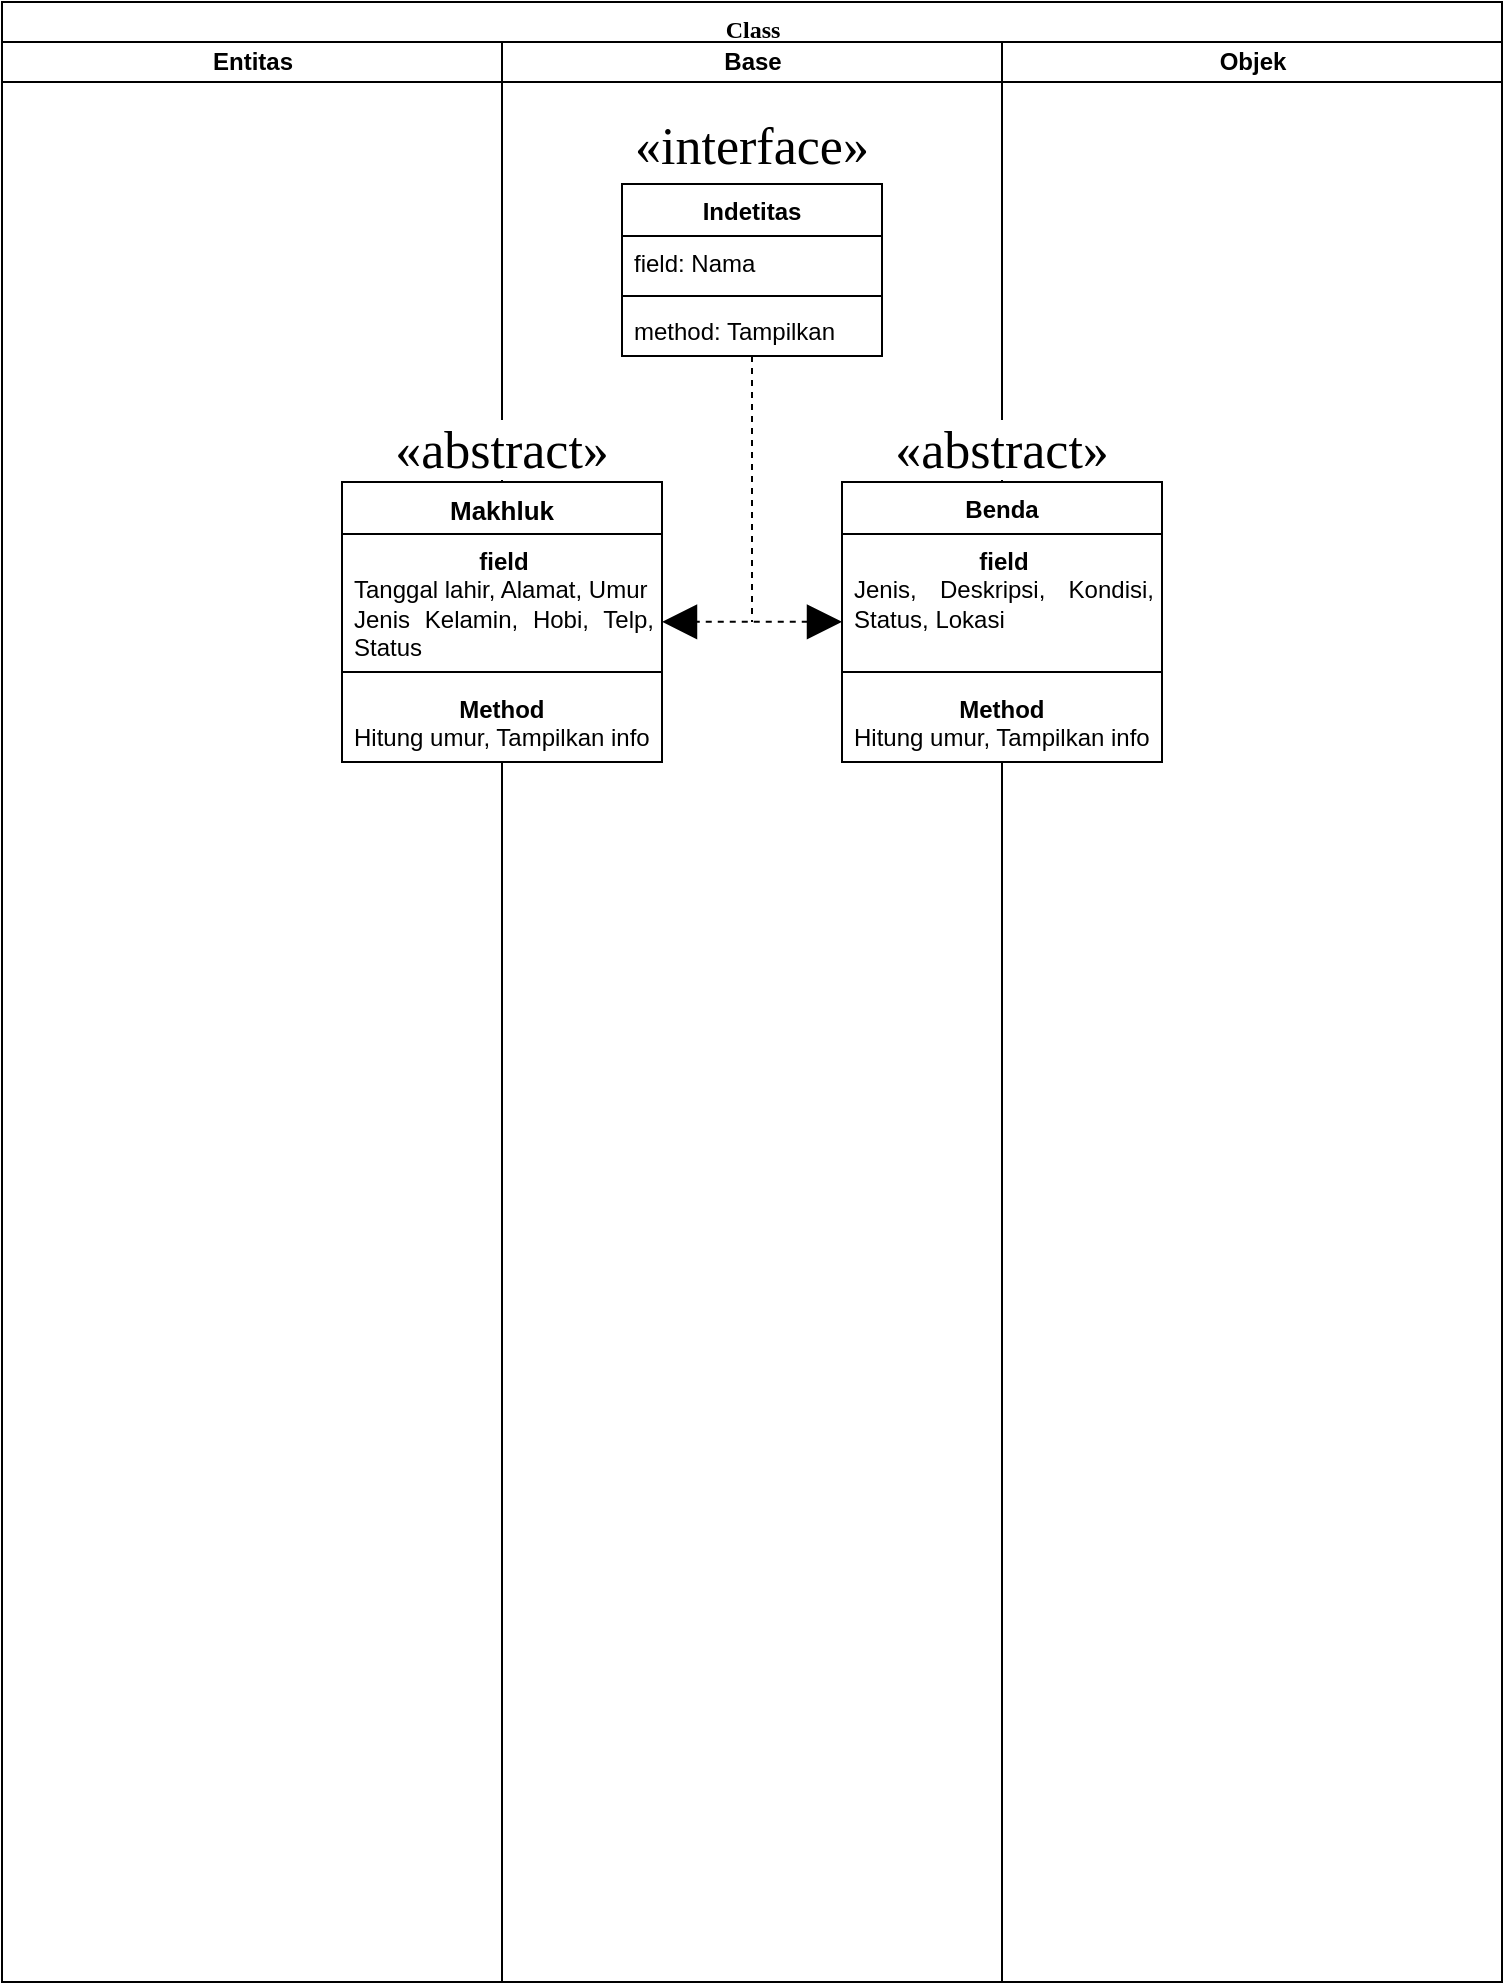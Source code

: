 <mxfile version="24.5.3" type="github">
  <diagram name="Page-1" id="0783ab3e-0a74-02c8-0abd-f7b4e66b4bec">
    <mxGraphModel dx="733" dy="356" grid="1" gridSize="10" guides="1" tooltips="1" connect="1" arrows="1" fold="1" page="1" pageScale="1" pageWidth="850" pageHeight="1100" background="none" math="0" shadow="0">
      <root>
        <mxCell id="0" />
        <mxCell id="1" parent="0" />
        <mxCell id="1c1d494c118603dd-1" value="Class" style="swimlane;html=1;childLayout=stackLayout;startSize=20;rounded=0;shadow=0;comic=0;labelBackgroundColor=none;strokeWidth=1;fontFamily=Verdana;fontSize=12;align=center;verticalAlign=top;" parent="1" vertex="1">
          <mxGeometry x="40" y="20" width="750" height="990" as="geometry" />
        </mxCell>
        <mxCell id="1c1d494c118603dd-2" value="Entitas" style="swimlane;html=1;startSize=20;" parent="1c1d494c118603dd-1" vertex="1">
          <mxGeometry y="20" width="250" height="970" as="geometry" />
        </mxCell>
        <mxCell id="1c1d494c118603dd-3" value="Base" style="swimlane;html=1;startSize=20;" parent="1c1d494c118603dd-1" vertex="1">
          <mxGeometry x="250" y="20" width="250" height="970" as="geometry" />
        </mxCell>
        <mxCell id="5xHGKNypchPhY560sDNg-16" value="«interface»" style="text;whiteSpace=wrap;html=1;fontFamily=Georgia;fontSize=26;align=center;" vertex="1" parent="1c1d494c118603dd-3">
          <mxGeometry x="35" y="30" width="180" height="50" as="geometry" />
        </mxCell>
        <mxCell id="5xHGKNypchPhY560sDNg-18" value="&lt;font style=&quot;font-size: 13px;&quot;&gt;Makhluk&lt;/font&gt;" style="swimlane;fontStyle=1;align=center;verticalAlign=top;childLayout=stackLayout;horizontal=1;startSize=26;horizontalStack=0;resizeParent=1;resizeParentMax=0;resizeLast=0;collapsible=1;marginBottom=0;whiteSpace=wrap;html=1;swimlaneFillColor=default;" vertex="1" parent="1c1d494c118603dd-3">
          <mxGeometry x="-80" y="220" width="160" height="140" as="geometry">
            <mxRectangle x="-80" y="210" width="90" height="30" as="alternateBounds" />
          </mxGeometry>
        </mxCell>
        <mxCell id="5xHGKNypchPhY560sDNg-19" value="&lt;div align=&quot;center&quot;&gt;&lt;b&gt;field&lt;/b&gt;&lt;/div&gt;&lt;div align=&quot;justify&quot;&gt;Tanggal lahir, Alamat, Umur&lt;/div&gt;&lt;div&gt;&lt;div align=&quot;justify&quot;&gt;Jenis Kelamin, Hobi, Telp, Status &lt;br&gt;&lt;/div&gt;&lt;br&gt;&lt;/div&gt;&lt;br&gt;&lt;div&gt;&lt;br&gt;&lt;/div&gt;" style="text;align=left;verticalAlign=top;spacingLeft=4;spacingRight=4;overflow=hidden;rotatable=0;points=[[0,0.5],[1,0.5]];portConstraint=eastwest;whiteSpace=wrap;html=1;" vertex="1" parent="5xHGKNypchPhY560sDNg-18">
          <mxGeometry y="26" width="160" height="64" as="geometry" />
        </mxCell>
        <mxCell id="5xHGKNypchPhY560sDNg-20" value="" style="line;strokeWidth=1;fillColor=none;align=left;verticalAlign=middle;spacingTop=-1;spacingLeft=3;spacingRight=3;rotatable=0;labelPosition=right;points=[];portConstraint=eastwest;strokeColor=inherit;" vertex="1" parent="5xHGKNypchPhY560sDNg-18">
          <mxGeometry y="90" width="160" height="10" as="geometry" />
        </mxCell>
        <mxCell id="5xHGKNypchPhY560sDNg-21" value="&lt;div align=&quot;center&quot;&gt;&lt;b&gt;Method&lt;/b&gt;&lt;br&gt;&lt;/div&gt;&lt;div&gt;Hitung umur, Tampilkan info&lt;br&gt;&lt;/div&gt;" style="text;strokeColor=none;fillColor=none;align=left;verticalAlign=top;spacingLeft=4;spacingRight=4;overflow=hidden;rotatable=0;points=[[0,0.5],[1,0.5]];portConstraint=eastwest;whiteSpace=wrap;html=1;" vertex="1" parent="5xHGKNypchPhY560sDNg-18">
          <mxGeometry y="100" width="160" height="40" as="geometry" />
        </mxCell>
        <mxCell id="5xHGKNypchPhY560sDNg-27" value="«abstract»" style="text;whiteSpace=wrap;html=1;fontFamily=Georgia;fontSize=26;align=center;shadow=0;rounded=0;fillColor=default;verticalAlign=middle;" vertex="1" parent="1c1d494c118603dd-3">
          <mxGeometry x="-60" y="189" width="120" height="30" as="geometry" />
        </mxCell>
        <mxCell id="5xHGKNypchPhY560sDNg-33" style="edgeStyle=orthogonalEdgeStyle;rounded=0;orthogonalLoop=1;jettySize=auto;html=1;dashed=1;startArrow=block;startFill=1;endArrow=block;endFill=1;strokeWidth=1;curved=0;shadow=0;flowAnimation=0;jumpStyle=none;sourcePerimeterSpacing=0;targetPerimeterSpacing=0;endSize=15;startSize=15;" edge="1" parent="1c1d494c118603dd-3">
          <mxGeometry relative="1" as="geometry">
            <mxPoint x="170" y="289.89" as="sourcePoint" />
            <mxPoint x="80" y="289.89" as="targetPoint" />
            <Array as="points" />
          </mxGeometry>
        </mxCell>
        <mxCell id="1c1d494c118603dd-4" value="Objek" style="swimlane;html=1;startSize=20;" parent="1c1d494c118603dd-1" vertex="1">
          <mxGeometry x="500" y="20" width="250" height="970" as="geometry" />
        </mxCell>
        <mxCell id="5xHGKNypchPhY560sDNg-23" value="Benda" style="swimlane;fontStyle=1;align=center;verticalAlign=top;childLayout=stackLayout;horizontal=1;startSize=26;horizontalStack=0;resizeParent=1;resizeParentMax=0;resizeLast=0;collapsible=1;marginBottom=0;whiteSpace=wrap;html=1;swimlaneFillColor=default;" vertex="1" parent="1c1d494c118603dd-4">
          <mxGeometry x="-80" y="220" width="160" height="140" as="geometry">
            <mxRectangle x="-80" y="220" width="90" height="30" as="alternateBounds" />
          </mxGeometry>
        </mxCell>
        <mxCell id="5xHGKNypchPhY560sDNg-24" value="&lt;div align=&quot;center&quot;&gt;&lt;b&gt;field&lt;/b&gt;&lt;/div&gt;&lt;div align=&quot;justify&quot;&gt;Jenis, Deskripsi, Kondisi, Status, Lokasi&lt;br&gt;&lt;/div&gt;&lt;div&gt;&lt;br&gt;&lt;/div&gt;&lt;br&gt;&lt;div&gt;&lt;br&gt;&lt;/div&gt;" style="text;align=left;verticalAlign=top;spacingLeft=4;spacingRight=4;overflow=hidden;rotatable=0;points=[[0,0.5],[1,0.5]];portConstraint=eastwest;whiteSpace=wrap;html=1;" vertex="1" parent="5xHGKNypchPhY560sDNg-23">
          <mxGeometry y="26" width="160" height="64" as="geometry" />
        </mxCell>
        <mxCell id="5xHGKNypchPhY560sDNg-25" value="" style="line;strokeWidth=1;fillColor=none;align=left;verticalAlign=middle;spacingTop=-1;spacingLeft=3;spacingRight=3;rotatable=0;labelPosition=right;points=[];portConstraint=eastwest;strokeColor=inherit;" vertex="1" parent="5xHGKNypchPhY560sDNg-23">
          <mxGeometry y="90" width="160" height="10" as="geometry" />
        </mxCell>
        <mxCell id="5xHGKNypchPhY560sDNg-26" value="&lt;div align=&quot;center&quot;&gt;&lt;b&gt;Method&lt;/b&gt;&lt;br&gt;&lt;/div&gt;&lt;div&gt;Hitung umur, Tampilkan info&lt;br&gt;&lt;/div&gt;" style="text;strokeColor=none;fillColor=none;align=left;verticalAlign=top;spacingLeft=4;spacingRight=4;overflow=hidden;rotatable=0;points=[[0,0.5],[1,0.5]];portConstraint=eastwest;whiteSpace=wrap;html=1;" vertex="1" parent="5xHGKNypchPhY560sDNg-23">
          <mxGeometry y="100" width="160" height="40" as="geometry" />
        </mxCell>
        <mxCell id="5xHGKNypchPhY560sDNg-29" value="«abstract»" style="text;whiteSpace=wrap;html=1;fontFamily=Georgia;fontSize=26;align=center;shadow=0;rounded=0;fillColor=default;verticalAlign=middle;" vertex="1" parent="1c1d494c118603dd-4">
          <mxGeometry x="-60" y="189" width="120" height="30" as="geometry" />
        </mxCell>
        <mxCell id="5xHGKNypchPhY560sDNg-30" style="edgeStyle=orthogonalEdgeStyle;rounded=0;orthogonalLoop=1;jettySize=auto;html=1;exitX=0.5;exitY=1;exitDx=0;exitDy=0;dashed=1;startArrow=none;startFill=0;endArrow=none;endFill=0;strokeWidth=1;curved=0;shadow=0;flowAnimation=0;jumpStyle=none;sourcePerimeterSpacing=0;targetPerimeterSpacing=0;endSize=15;startSize=6;" edge="1" parent="1" source="5xHGKNypchPhY560sDNg-12">
          <mxGeometry relative="1" as="geometry">
            <mxPoint x="415" y="330" as="targetPoint" />
          </mxGeometry>
        </mxCell>
        <mxCell id="5xHGKNypchPhY560sDNg-12" value="&lt;b&gt;Indetitas&lt;/b&gt;" style="swimlane;fontStyle=1;align=center;verticalAlign=top;childLayout=stackLayout;horizontal=1;startSize=26;horizontalStack=0;resizeParent=1;resizeParentMax=0;resizeLast=0;collapsible=1;marginBottom=0;whiteSpace=wrap;html=1;" vertex="1" parent="1">
          <mxGeometry x="350" y="111" width="130" height="86" as="geometry" />
        </mxCell>
        <mxCell id="5xHGKNypchPhY560sDNg-13" value="field: Nama " style="text;strokeColor=none;fillColor=none;align=left;verticalAlign=top;spacingLeft=4;spacingRight=4;overflow=hidden;rotatable=0;points=[[0,0.5],[1,0.5]];portConstraint=eastwest;whiteSpace=wrap;html=1;" vertex="1" parent="5xHGKNypchPhY560sDNg-12">
          <mxGeometry y="26" width="130" height="26" as="geometry" />
        </mxCell>
        <mxCell id="5xHGKNypchPhY560sDNg-14" value="" style="line;strokeWidth=1;fillColor=none;align=left;verticalAlign=middle;spacingTop=-1;spacingLeft=3;spacingRight=3;rotatable=0;labelPosition=right;points=[];portConstraint=eastwest;strokeColor=inherit;" vertex="1" parent="5xHGKNypchPhY560sDNg-12">
          <mxGeometry y="52" width="130" height="8" as="geometry" />
        </mxCell>
        <mxCell id="5xHGKNypchPhY560sDNg-15" value="method: Tampilkan" style="text;strokeColor=none;fillColor=none;align=left;verticalAlign=top;spacingLeft=4;spacingRight=4;overflow=hidden;rotatable=0;points=[[0,0.5],[1,0.5]];portConstraint=eastwest;whiteSpace=wrap;html=1;" vertex="1" parent="5xHGKNypchPhY560sDNg-12">
          <mxGeometry y="60" width="130" height="26" as="geometry" />
        </mxCell>
      </root>
    </mxGraphModel>
  </diagram>
</mxfile>
